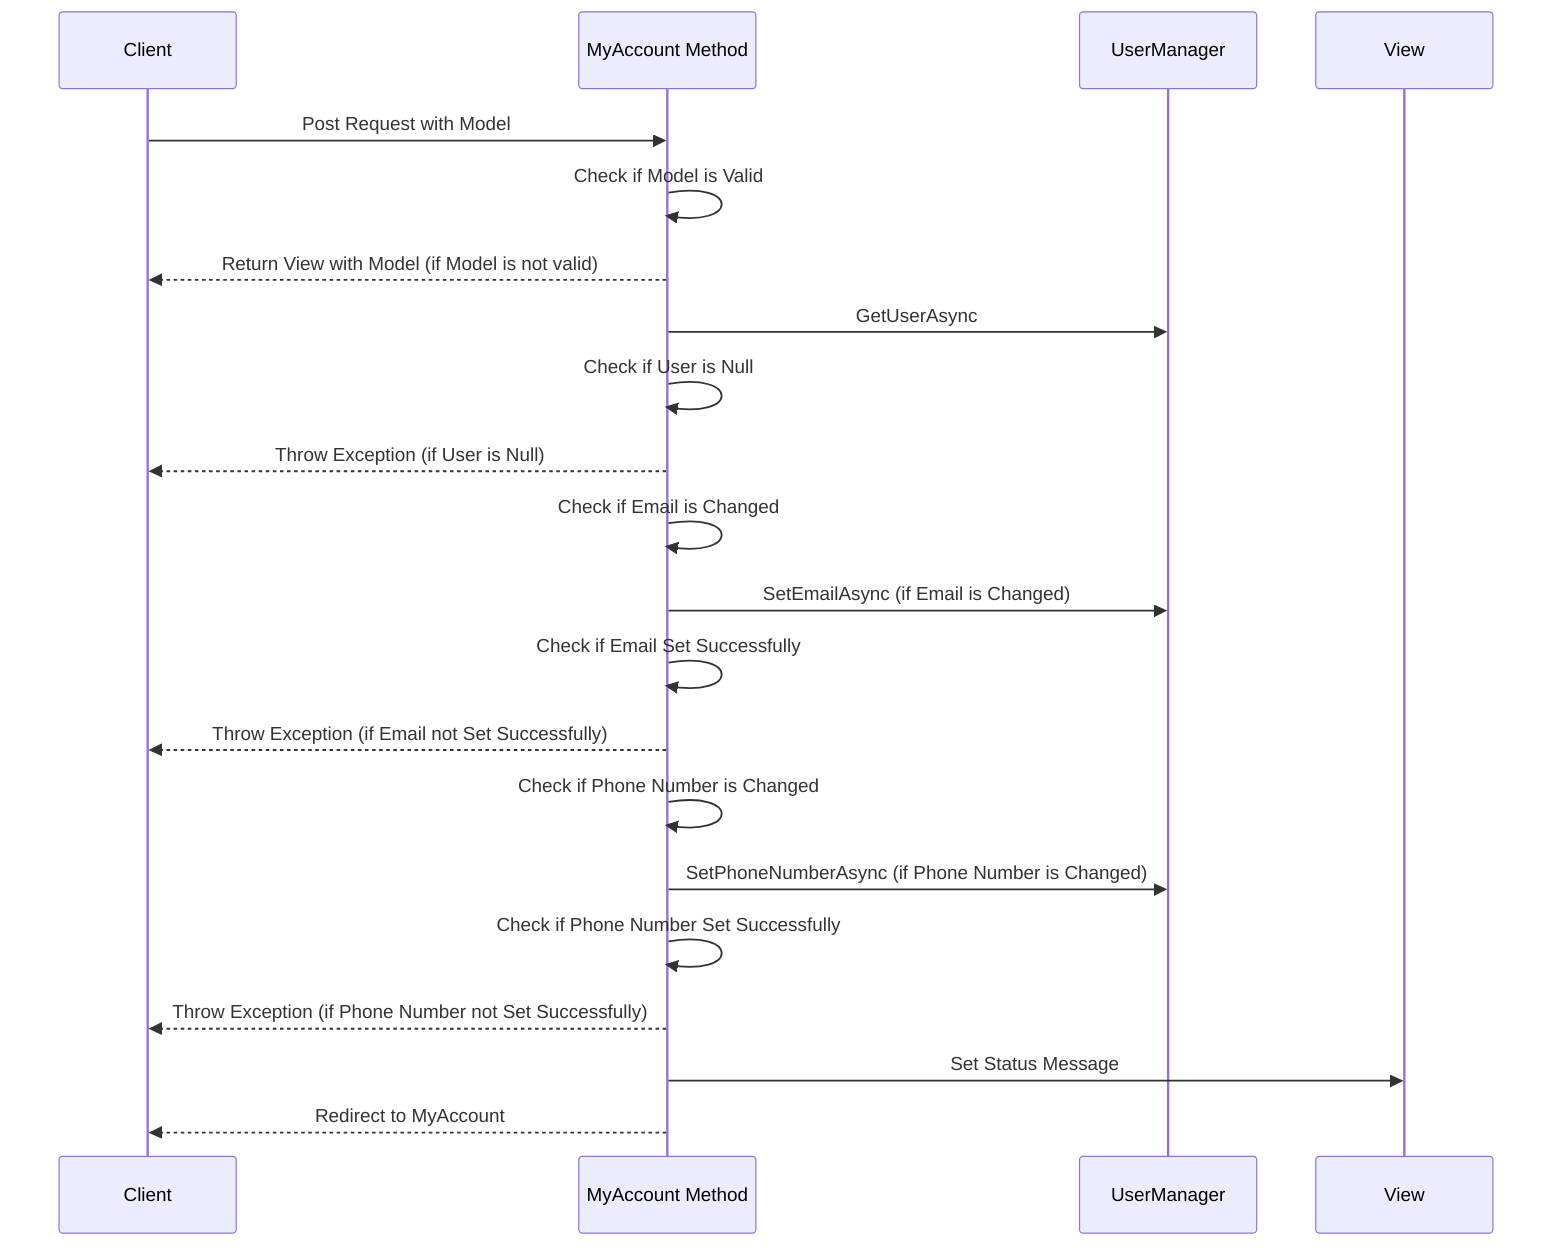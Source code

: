 sequenceDiagram
    participant C as Client
    participant M as MyAccount Method
    participant U as UserManager
    participant V as View
    C->>M: Post Request with Model
    M->>M: Check if Model is Valid
    M-->>C: Return View with Model (if Model is not valid)
    M->>U: GetUserAsync
    M->>M: Check if User is Null
    M-->>C: Throw Exception (if User is Null)
    M->>M: Check if Email is Changed
    M->>U: SetEmailAsync (if Email is Changed)
    M->>M: Check if Email Set Successfully
    M-->>C: Throw Exception (if Email not Set Successfully)
    M->>M: Check if Phone Number is Changed
    M->>U: SetPhoneNumberAsync (if Phone Number is Changed)
    M->>M: Check if Phone Number Set Successfully
    M-->>C: Throw Exception (if Phone Number not Set Successfully)
    M->>V: Set Status Message
    M-->>C: Redirect to MyAccount